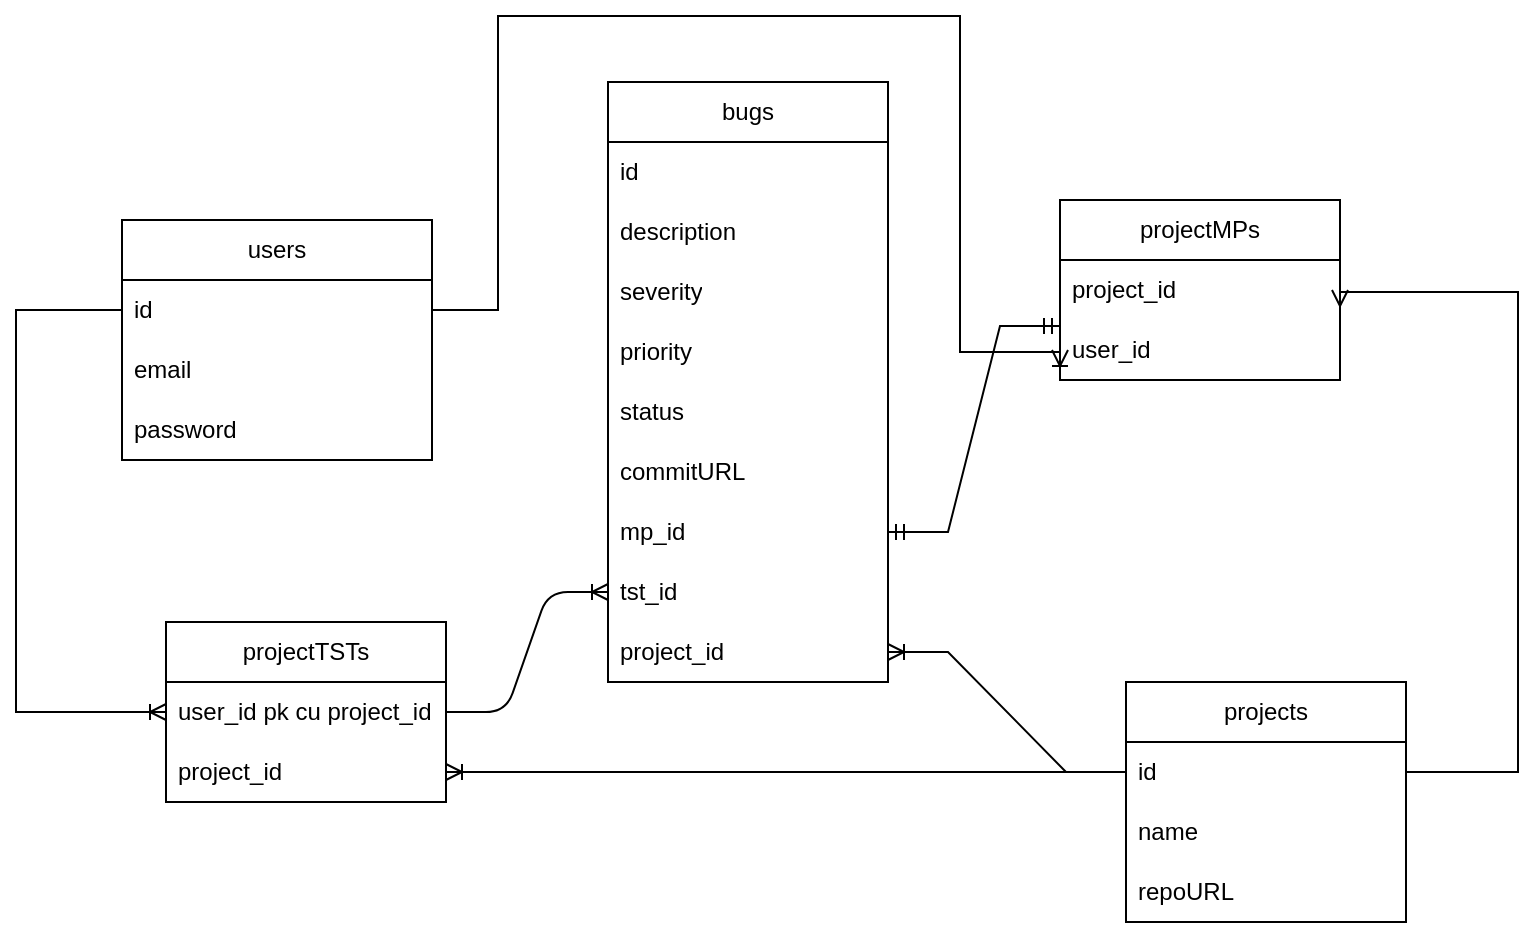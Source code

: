 <mxfile>
    <diagram name="Page-1" id="pF90GNEOvH5dC052z6K3">
        <mxGraphModel dx="1385" dy="941" grid="0" gridSize="10" guides="1" tooltips="1" connect="1" arrows="1" fold="1" page="0" pageScale="1" pageWidth="850" pageHeight="1100" math="0" shadow="0">
            <root>
                <mxCell id="0"/>
                <mxCell id="1" parent="0"/>
                <mxCell id="hJSsf3uc_nwB1-r7s3zr-1" value="users" style="swimlane;fontStyle=0;childLayout=stackLayout;horizontal=1;startSize=30;horizontalStack=0;resizeParent=1;resizeParentMax=0;resizeLast=0;collapsible=1;marginBottom=0;whiteSpace=wrap;html=1;" parent="1" vertex="1">
                    <mxGeometry x="-595" y="-115" width="155" height="120" as="geometry"/>
                </mxCell>
                <mxCell id="hJSsf3uc_nwB1-r7s3zr-2" value="id" style="text;strokeColor=none;fillColor=none;align=left;verticalAlign=middle;spacingLeft=4;spacingRight=4;overflow=hidden;points=[[0,0.5],[1,0.5]];portConstraint=eastwest;rotatable=0;whiteSpace=wrap;html=1;" parent="hJSsf3uc_nwB1-r7s3zr-1" vertex="1">
                    <mxGeometry y="30" width="155" height="30" as="geometry"/>
                </mxCell>
                <mxCell id="hJSsf3uc_nwB1-r7s3zr-3" value="email" style="text;strokeColor=none;fillColor=none;align=left;verticalAlign=middle;spacingLeft=4;spacingRight=4;overflow=hidden;points=[[0,0.5],[1,0.5]];portConstraint=eastwest;rotatable=0;whiteSpace=wrap;html=1;" parent="hJSsf3uc_nwB1-r7s3zr-1" vertex="1">
                    <mxGeometry y="60" width="155" height="30" as="geometry"/>
                </mxCell>
                <mxCell id="hJSsf3uc_nwB1-r7s3zr-4" value="password" style="text;strokeColor=none;fillColor=none;align=left;verticalAlign=middle;spacingLeft=4;spacingRight=4;overflow=hidden;points=[[0,0.5],[1,0.5]];portConstraint=eastwest;rotatable=0;whiteSpace=wrap;html=1;" parent="hJSsf3uc_nwB1-r7s3zr-1" vertex="1">
                    <mxGeometry y="90" width="155" height="30" as="geometry"/>
                </mxCell>
                <mxCell id="hJSsf3uc_nwB1-r7s3zr-5" value="projects" style="swimlane;fontStyle=0;childLayout=stackLayout;horizontal=1;startSize=30;horizontalStack=0;resizeParent=1;resizeParentMax=0;resizeLast=0;collapsible=1;marginBottom=0;whiteSpace=wrap;html=1;" parent="1" vertex="1">
                    <mxGeometry x="-93" y="116" width="140" height="120" as="geometry"/>
                </mxCell>
                <mxCell id="hJSsf3uc_nwB1-r7s3zr-6" value="id" style="text;strokeColor=none;fillColor=none;align=left;verticalAlign=middle;spacingLeft=4;spacingRight=4;overflow=hidden;points=[[0,0.5],[1,0.5]];portConstraint=eastwest;rotatable=0;whiteSpace=wrap;html=1;" parent="hJSsf3uc_nwB1-r7s3zr-5" vertex="1">
                    <mxGeometry y="30" width="140" height="30" as="geometry"/>
                </mxCell>
                <mxCell id="hJSsf3uc_nwB1-r7s3zr-7" value="name" style="text;strokeColor=none;fillColor=none;align=left;verticalAlign=middle;spacingLeft=4;spacingRight=4;overflow=hidden;points=[[0,0.5],[1,0.5]];portConstraint=eastwest;rotatable=0;whiteSpace=wrap;html=1;" parent="hJSsf3uc_nwB1-r7s3zr-5" vertex="1">
                    <mxGeometry y="60" width="140" height="30" as="geometry"/>
                </mxCell>
                <mxCell id="hJSsf3uc_nwB1-r7s3zr-9" value="repoURL" style="text;strokeColor=none;fillColor=none;align=left;verticalAlign=middle;spacingLeft=4;spacingRight=4;overflow=hidden;points=[[0,0.5],[1,0.5]];portConstraint=eastwest;rotatable=0;whiteSpace=wrap;html=1;" parent="hJSsf3uc_nwB1-r7s3zr-5" vertex="1">
                    <mxGeometry y="90" width="140" height="30" as="geometry"/>
                </mxCell>
                <mxCell id="hJSsf3uc_nwB1-r7s3zr-11" value="projectMPs" style="swimlane;fontStyle=0;childLayout=stackLayout;horizontal=1;startSize=30;horizontalStack=0;resizeParent=1;resizeParentMax=0;resizeLast=0;collapsible=1;marginBottom=0;whiteSpace=wrap;html=1;" parent="1" vertex="1">
                    <mxGeometry x="-126" y="-125" width="140" height="90" as="geometry"/>
                </mxCell>
                <mxCell id="hJSsf3uc_nwB1-r7s3zr-13" value="project_id" style="text;strokeColor=none;fillColor=none;align=left;verticalAlign=middle;spacingLeft=4;spacingRight=4;overflow=hidden;points=[[0,0.5],[1,0.5]];portConstraint=eastwest;rotatable=0;whiteSpace=wrap;html=1;" parent="hJSsf3uc_nwB1-r7s3zr-11" vertex="1">
                    <mxGeometry y="30" width="140" height="30" as="geometry"/>
                </mxCell>
                <mxCell id="hJSsf3uc_nwB1-r7s3zr-14" value="user_id" style="text;strokeColor=none;fillColor=none;align=left;verticalAlign=middle;spacingLeft=4;spacingRight=4;overflow=hidden;points=[[0,0.5],[1,0.5]];portConstraint=eastwest;rotatable=0;whiteSpace=wrap;html=1;" parent="hJSsf3uc_nwB1-r7s3zr-11" vertex="1">
                    <mxGeometry y="60" width="140" height="30" as="geometry"/>
                </mxCell>
                <mxCell id="hJSsf3uc_nwB1-r7s3zr-15" value="bugs" style="swimlane;fontStyle=0;childLayout=stackLayout;horizontal=1;startSize=30;horizontalStack=0;resizeParent=1;resizeParentMax=0;resizeLast=0;collapsible=1;marginBottom=0;whiteSpace=wrap;html=1;" parent="1" vertex="1">
                    <mxGeometry x="-352" y="-184" width="140" height="300" as="geometry"/>
                </mxCell>
                <mxCell id="hJSsf3uc_nwB1-r7s3zr-16" value="id" style="text;strokeColor=none;fillColor=none;align=left;verticalAlign=middle;spacingLeft=4;spacingRight=4;overflow=hidden;points=[[0,0.5],[1,0.5]];portConstraint=eastwest;rotatable=0;whiteSpace=wrap;html=1;" parent="hJSsf3uc_nwB1-r7s3zr-15" vertex="1">
                    <mxGeometry y="30" width="140" height="30" as="geometry"/>
                </mxCell>
                <mxCell id="hJSsf3uc_nwB1-r7s3zr-17" value="description" style="text;strokeColor=none;fillColor=none;align=left;verticalAlign=middle;spacingLeft=4;spacingRight=4;overflow=hidden;points=[[0,0.5],[1,0.5]];portConstraint=eastwest;rotatable=0;whiteSpace=wrap;html=1;" parent="hJSsf3uc_nwB1-r7s3zr-15" vertex="1">
                    <mxGeometry y="60" width="140" height="30" as="geometry"/>
                </mxCell>
                <mxCell id="hJSsf3uc_nwB1-r7s3zr-23" value="severity" style="text;strokeColor=none;fillColor=none;align=left;verticalAlign=middle;spacingLeft=4;spacingRight=4;overflow=hidden;points=[[0,0.5],[1,0.5]];portConstraint=eastwest;rotatable=0;whiteSpace=wrap;html=1;" parent="hJSsf3uc_nwB1-r7s3zr-15" vertex="1">
                    <mxGeometry y="90" width="140" height="30" as="geometry"/>
                </mxCell>
                <mxCell id="hJSsf3uc_nwB1-r7s3zr-24" value="priority" style="text;strokeColor=none;fillColor=none;align=left;verticalAlign=middle;spacingLeft=4;spacingRight=4;overflow=hidden;points=[[0,0.5],[1,0.5]];portConstraint=eastwest;rotatable=0;whiteSpace=wrap;html=1;" parent="hJSsf3uc_nwB1-r7s3zr-15" vertex="1">
                    <mxGeometry y="120" width="140" height="30" as="geometry"/>
                </mxCell>
                <mxCell id="hJSsf3uc_nwB1-r7s3zr-39" value="status" style="text;strokeColor=none;fillColor=none;align=left;verticalAlign=middle;spacingLeft=4;spacingRight=4;overflow=hidden;points=[[0,0.5],[1,0.5]];portConstraint=eastwest;rotatable=0;whiteSpace=wrap;html=1;" parent="hJSsf3uc_nwB1-r7s3zr-15" vertex="1">
                    <mxGeometry y="150" width="140" height="30" as="geometry"/>
                </mxCell>
                <mxCell id="hJSsf3uc_nwB1-r7s3zr-25" value="commitURL" style="text;strokeColor=none;fillColor=none;align=left;verticalAlign=middle;spacingLeft=4;spacingRight=4;overflow=hidden;points=[[0,0.5],[1,0.5]];portConstraint=eastwest;rotatable=0;whiteSpace=wrap;html=1;" parent="hJSsf3uc_nwB1-r7s3zr-15" vertex="1">
                    <mxGeometry y="180" width="140" height="30" as="geometry"/>
                </mxCell>
                <mxCell id="hJSsf3uc_nwB1-r7s3zr-26" value="mp_id" style="text;strokeColor=none;fillColor=none;align=left;verticalAlign=middle;spacingLeft=4;spacingRight=4;overflow=hidden;points=[[0,0.5],[1,0.5]];portConstraint=eastwest;rotatable=0;whiteSpace=wrap;html=1;" parent="hJSsf3uc_nwB1-r7s3zr-15" vertex="1">
                    <mxGeometry y="210" width="140" height="30" as="geometry"/>
                </mxCell>
                <mxCell id="hJSsf3uc_nwB1-r7s3zr-31" value="tst_id" style="text;strokeColor=none;fillColor=none;align=left;verticalAlign=middle;spacingLeft=4;spacingRight=4;overflow=hidden;points=[[0,0.5],[1,0.5]];portConstraint=eastwest;rotatable=0;whiteSpace=wrap;html=1;" parent="hJSsf3uc_nwB1-r7s3zr-15" vertex="1">
                    <mxGeometry y="240" width="140" height="30" as="geometry"/>
                </mxCell>
                <mxCell id="hJSsf3uc_nwB1-r7s3zr-33" value="project_id" style="text;strokeColor=none;fillColor=none;align=left;verticalAlign=middle;spacingLeft=4;spacingRight=4;overflow=hidden;points=[[0,0.5],[1,0.5]];portConstraint=eastwest;rotatable=0;whiteSpace=wrap;html=1;" parent="hJSsf3uc_nwB1-r7s3zr-15" vertex="1">
                    <mxGeometry y="270" width="140" height="30" as="geometry"/>
                </mxCell>
                <mxCell id="hJSsf3uc_nwB1-r7s3zr-27" value="projectTSTs" style="swimlane;fontStyle=0;childLayout=stackLayout;horizontal=1;startSize=30;horizontalStack=0;resizeParent=1;resizeParentMax=0;resizeLast=0;collapsible=1;marginBottom=0;whiteSpace=wrap;html=1;" parent="1" vertex="1">
                    <mxGeometry x="-573" y="86" width="140" height="90" as="geometry"/>
                </mxCell>
                <mxCell id="hJSsf3uc_nwB1-r7s3zr-28" value="user_id pk cu project_id" style="text;strokeColor=none;fillColor=none;align=left;verticalAlign=middle;spacingLeft=4;spacingRight=4;overflow=hidden;points=[[0,0.5],[1,0.5]];portConstraint=eastwest;rotatable=0;whiteSpace=wrap;html=1;" parent="hJSsf3uc_nwB1-r7s3zr-27" vertex="1">
                    <mxGeometry y="30" width="140" height="30" as="geometry"/>
                </mxCell>
                <mxCell id="hJSsf3uc_nwB1-r7s3zr-29" value="project_id" style="text;strokeColor=none;fillColor=none;align=left;verticalAlign=middle;spacingLeft=4;spacingRight=4;overflow=hidden;points=[[0,0.5],[1,0.5]];portConstraint=eastwest;rotatable=0;whiteSpace=wrap;html=1;" parent="hJSsf3uc_nwB1-r7s3zr-27" vertex="1">
                    <mxGeometry y="60" width="140" height="30" as="geometry"/>
                </mxCell>
                <mxCell id="hJSsf3uc_nwB1-r7s3zr-32" value="" style="edgeStyle=entityRelationEdgeStyle;fontSize=12;html=1;endArrow=ERoneToMany;rounded=0;entryX=1;entryY=0.5;entryDx=0;entryDy=0;exitX=0;exitY=0.5;exitDx=0;exitDy=0;" parent="1" source="hJSsf3uc_nwB1-r7s3zr-6" target="hJSsf3uc_nwB1-r7s3zr-33" edge="1">
                    <mxGeometry width="100" height="100" relative="1" as="geometry">
                        <mxPoint x="-148" y="40" as="sourcePoint"/>
                        <mxPoint x="-48" y="-60" as="targetPoint"/>
                    </mxGeometry>
                </mxCell>
                <mxCell id="hJSsf3uc_nwB1-r7s3zr-34" value="" style="edgeStyle=entityRelationEdgeStyle;fontSize=12;html=1;endArrow=ERmandOne;startArrow=ERmandOne;rounded=0;exitX=0;exitY=0.1;exitDx=0;exitDy=0;exitPerimeter=0;" parent="1" source="hJSsf3uc_nwB1-r7s3zr-14" target="hJSsf3uc_nwB1-r7s3zr-26" edge="1">
                    <mxGeometry width="100" height="100" relative="1" as="geometry">
                        <mxPoint x="-138" y="-38" as="sourcePoint"/>
                        <mxPoint x="-346" y="-91" as="targetPoint"/>
                        <Array as="points">
                            <mxPoint x="-142" y="-35"/>
                        </Array>
                    </mxGeometry>
                </mxCell>
                <mxCell id="hJSsf3uc_nwB1-r7s3zr-37" value="" style="edgeStyle=orthogonalEdgeStyle;fontSize=12;html=1;endArrow=ERoneToMany;rounded=0;entryX=0;entryY=0.5;entryDx=0;entryDy=0;exitX=0;exitY=0.5;exitDx=0;exitDy=0;" parent="1" source="hJSsf3uc_nwB1-r7s3zr-2" target="hJSsf3uc_nwB1-r7s3zr-28" edge="1">
                    <mxGeometry width="100" height="100" relative="1" as="geometry">
                        <mxPoint x="-615" y="34" as="sourcePoint"/>
                        <mxPoint x="-520" y="-166" as="targetPoint"/>
                        <Array as="points">
                            <mxPoint x="-648" y="-70"/>
                            <mxPoint x="-648" y="131"/>
                        </Array>
                    </mxGeometry>
                </mxCell>
                <mxCell id="hJSsf3uc_nwB1-r7s3zr-38" value="" style="edgeStyle=entityRelationEdgeStyle;fontSize=12;html=1;endArrow=ERoneToMany;rounded=0;exitX=0;exitY=0.5;exitDx=0;exitDy=0;entryX=1;entryY=0.5;entryDx=0;entryDy=0;" parent="1" source="hJSsf3uc_nwB1-r7s3zr-6" target="hJSsf3uc_nwB1-r7s3zr-29" edge="1">
                    <mxGeometry width="100" height="100" relative="1" as="geometry">
                        <mxPoint x="-192" y="205" as="sourcePoint"/>
                        <mxPoint x="-92" y="105" as="targetPoint"/>
                        <Array as="points">
                            <mxPoint x="-183" y="167"/>
                            <mxPoint x="-176" y="168"/>
                        </Array>
                    </mxGeometry>
                </mxCell>
                <mxCell id="hJSsf3uc_nwB1-r7s3zr-40" value="" style="edgeStyle=orthogonalEdgeStyle;fontSize=12;html=1;endArrow=ERmany;rounded=0;exitX=1;exitY=0.5;exitDx=0;exitDy=0;entryX=1;entryY=0.5;entryDx=0;entryDy=0;" parent="1" source="hJSsf3uc_nwB1-r7s3zr-6" target="hJSsf3uc_nwB1-r7s3zr-13" edge="1">
                    <mxGeometry width="100" height="100" relative="1" as="geometry">
                        <mxPoint x="47.0" y="281" as="sourcePoint"/>
                        <mxPoint x="-80.0" y="58" as="targetPoint"/>
                        <Array as="points">
                            <mxPoint x="103" y="161"/>
                            <mxPoint x="103" y="-79"/>
                        </Array>
                    </mxGeometry>
                </mxCell>
                <mxCell id="hJSsf3uc_nwB1-r7s3zr-45" value="" style="edgeStyle=orthogonalEdgeStyle;fontSize=12;html=1;endArrow=ERoneToMany;rounded=0;exitX=1;exitY=0.5;exitDx=0;exitDy=0;entryX=0;entryY=0.5;entryDx=0;entryDy=0;" parent="1" source="hJSsf3uc_nwB1-r7s3zr-2" target="hJSsf3uc_nwB1-r7s3zr-14" edge="1">
                    <mxGeometry width="100" height="100" relative="1" as="geometry">
                        <mxPoint x="-435" y="-70" as="sourcePoint"/>
                        <mxPoint x="-335" y="-170" as="targetPoint"/>
                        <Array as="points">
                            <mxPoint x="-407" y="-70"/>
                            <mxPoint x="-407" y="-217"/>
                            <mxPoint x="-176" y="-217"/>
                            <mxPoint x="-176" y="-49"/>
                        </Array>
                    </mxGeometry>
                </mxCell>
                <mxCell id="2" value="" style="edgeStyle=entityRelationEdgeStyle;fontSize=12;html=1;endArrow=ERoneToMany;exitX=1;exitY=0.5;exitDx=0;exitDy=0;entryX=0;entryY=0.5;entryDx=0;entryDy=0;" edge="1" parent="1" source="hJSsf3uc_nwB1-r7s3zr-28" target="hJSsf3uc_nwB1-r7s3zr-31">
                    <mxGeometry width="100" height="100" relative="1" as="geometry">
                        <mxPoint x="-473" y="-10" as="sourcePoint"/>
                        <mxPoint x="-373" y="-110" as="targetPoint"/>
                    </mxGeometry>
                </mxCell>
            </root>
        </mxGraphModel>
    </diagram>
</mxfile>